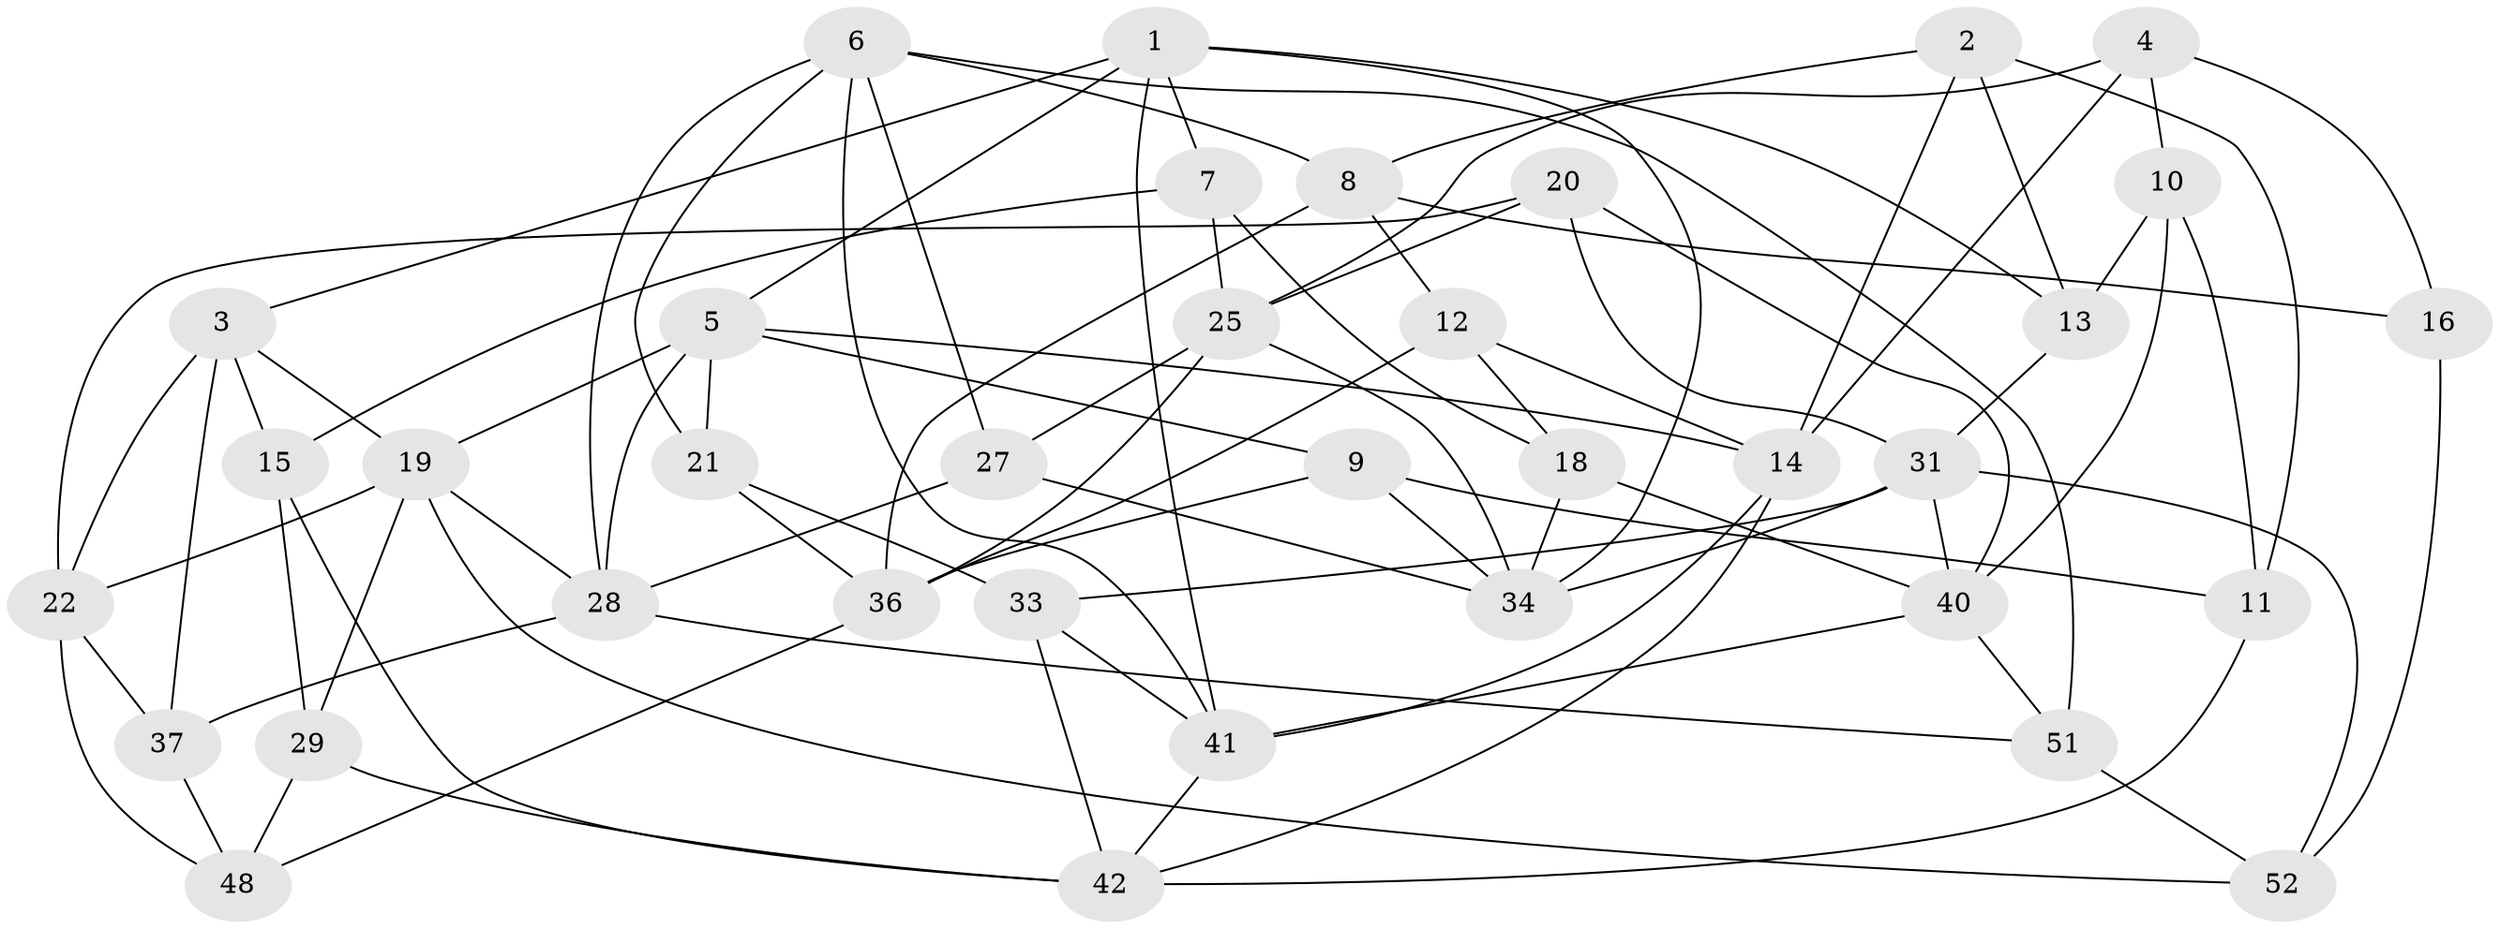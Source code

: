 // Generated by graph-tools (version 1.1) at 2025/24/03/03/25 07:24:25]
// undirected, 36 vertices, 86 edges
graph export_dot {
graph [start="1"]
  node [color=gray90,style=filled];
  1 [super="+17"];
  2;
  3 [super="+39"];
  4;
  5 [super="+46"];
  6 [super="+35"];
  7;
  8 [super="+32"];
  9;
  10;
  11;
  12;
  13;
  14 [super="+23"];
  15;
  16;
  18;
  19 [super="+47"];
  20;
  21;
  22 [super="+24"];
  25 [super="+26"];
  27;
  28 [super="+30"];
  29;
  31 [super="+38"];
  33;
  34 [super="+45"];
  36 [super="+50"];
  37;
  40 [super="+44"];
  41 [super="+43"];
  42 [super="+49"];
  48;
  51;
  52;
  1 -- 7;
  1 -- 13;
  1 -- 41;
  1 -- 34;
  1 -- 3;
  1 -- 5;
  2 -- 8;
  2 -- 14;
  2 -- 11;
  2 -- 13;
  3 -- 22 [weight=2];
  3 -- 15;
  3 -- 37;
  3 -- 19;
  4 -- 10;
  4 -- 16;
  4 -- 25;
  4 -- 14;
  5 -- 14;
  5 -- 21;
  5 -- 9;
  5 -- 19;
  5 -- 28;
  6 -- 51;
  6 -- 21;
  6 -- 27;
  6 -- 8;
  6 -- 41;
  6 -- 28;
  7 -- 15;
  7 -- 18;
  7 -- 25;
  8 -- 16 [weight=2];
  8 -- 12;
  8 -- 36;
  9 -- 34;
  9 -- 11;
  9 -- 36;
  10 -- 13;
  10 -- 40;
  10 -- 11;
  11 -- 42;
  12 -- 36;
  12 -- 18;
  12 -- 14;
  13 -- 31;
  14 -- 41;
  14 -- 42;
  15 -- 29;
  15 -- 42;
  16 -- 52;
  18 -- 34;
  18 -- 40;
  19 -- 28;
  19 -- 22;
  19 -- 52;
  19 -- 29;
  20 -- 40;
  20 -- 25;
  20 -- 22;
  20 -- 31;
  21 -- 33;
  21 -- 36;
  22 -- 48;
  22 -- 37;
  25 -- 27;
  25 -- 34;
  25 -- 36;
  27 -- 34;
  27 -- 28;
  28 -- 51;
  28 -- 37;
  29 -- 42;
  29 -- 48;
  31 -- 52;
  31 -- 34;
  31 -- 40;
  31 -- 33;
  33 -- 42;
  33 -- 41;
  36 -- 48;
  37 -- 48;
  40 -- 41;
  40 -- 51;
  41 -- 42;
  51 -- 52;
}
